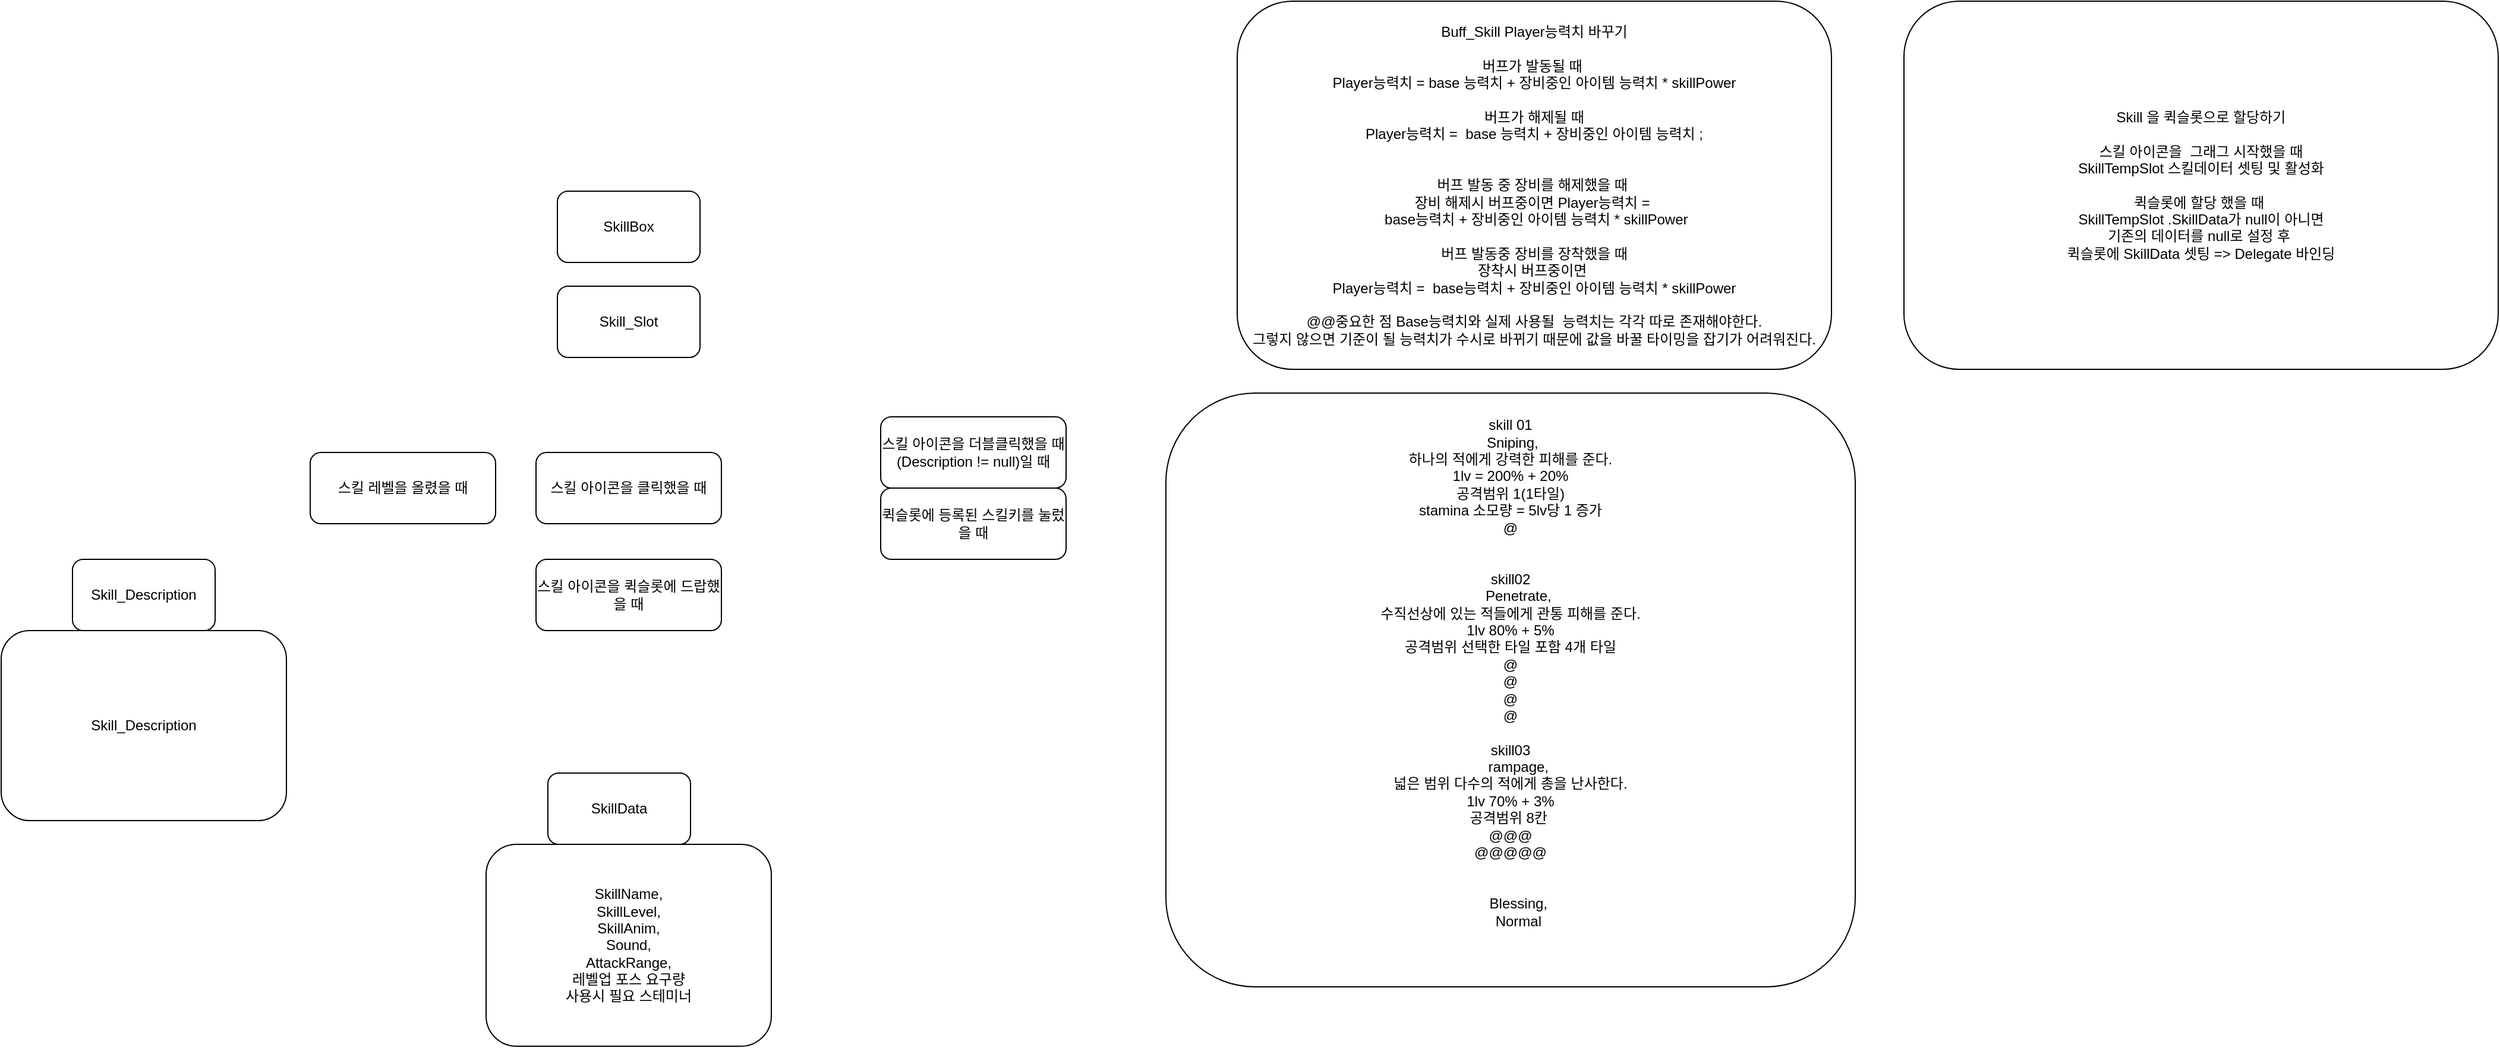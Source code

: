 <mxfile version="21.7.5" type="device">
  <diagram name="페이지-1" id="j8jdjy-5pEw3k468X--j">
    <mxGraphModel dx="2261" dy="2013" grid="1" gridSize="10" guides="1" tooltips="1" connect="1" arrows="1" fold="1" page="1" pageScale="1" pageWidth="827" pageHeight="1169" math="0" shadow="0">
      <root>
        <mxCell id="0" />
        <mxCell id="1" parent="0" />
        <mxCell id="vVRq3RwxEJTVXukWDLhj-1" value="SkillBox" style="rounded=1;whiteSpace=wrap;html=1;" parent="1" vertex="1">
          <mxGeometry x="338" y="110" width="120" height="60" as="geometry" />
        </mxCell>
        <mxCell id="vVRq3RwxEJTVXukWDLhj-2" value="스킬 레벨을 올렸을 때" style="rounded=1;whiteSpace=wrap;html=1;" parent="1" vertex="1">
          <mxGeometry x="130" y="330" width="156" height="60" as="geometry" />
        </mxCell>
        <mxCell id="vVRq3RwxEJTVXukWDLhj-3" value="스킬 아이콘을 클릭했을 때" style="rounded=1;whiteSpace=wrap;html=1;" parent="1" vertex="1">
          <mxGeometry x="320" y="330" width="156" height="60" as="geometry" />
        </mxCell>
        <mxCell id="vVRq3RwxEJTVXukWDLhj-4" value="스킬 아이콘을 퀵슬롯에 드랍했을 때" style="rounded=1;whiteSpace=wrap;html=1;" parent="1" vertex="1">
          <mxGeometry x="320" y="420" width="156" height="60" as="geometry" />
        </mxCell>
        <mxCell id="vVRq3RwxEJTVXukWDLhj-5" value="스킬 아이콘을 더블클릭했을 때(Description != null)일 때" style="rounded=1;whiteSpace=wrap;html=1;" parent="1" vertex="1">
          <mxGeometry x="610" y="300" width="156" height="60" as="geometry" />
        </mxCell>
        <mxCell id="vVRq3RwxEJTVXukWDLhj-6" value="퀵슬롯에 등록된 스킬키를 눌렀을 때" style="rounded=1;whiteSpace=wrap;html=1;" parent="1" vertex="1">
          <mxGeometry x="610" y="360" width="156" height="60" as="geometry" />
        </mxCell>
        <mxCell id="vVRq3RwxEJTVXukWDLhj-7" value="SkillData" style="rounded=1;whiteSpace=wrap;html=1;" parent="1" vertex="1">
          <mxGeometry x="330" y="600" width="120" height="60" as="geometry" />
        </mxCell>
        <mxCell id="vVRq3RwxEJTVXukWDLhj-8" value="SkillName,&lt;br&gt;SkillLevel,&lt;br&gt;SkillAnim,&lt;br&gt;Sound,&lt;br&gt;AttackRange,&lt;br&gt;레벨업 포스 요구량&lt;br&gt;사용시 필요 스테미너" style="rounded=1;whiteSpace=wrap;html=1;" parent="1" vertex="1">
          <mxGeometry x="278" y="660" width="240" height="170" as="geometry" />
        </mxCell>
        <mxCell id="vVRq3RwxEJTVXukWDLhj-9" value="Skill_Description" style="rounded=1;whiteSpace=wrap;html=1;" parent="1" vertex="1">
          <mxGeometry x="-70" y="420" width="120" height="60" as="geometry" />
        </mxCell>
        <mxCell id="vVRq3RwxEJTVXukWDLhj-10" value="Skill_Slot" style="rounded=1;whiteSpace=wrap;html=1;" parent="1" vertex="1">
          <mxGeometry x="338" y="190" width="120" height="60" as="geometry" />
        </mxCell>
        <mxCell id="64Uu2IGOEDXsRe1cQ7Ej-1" value="Skill_Description" style="rounded=1;whiteSpace=wrap;html=1;" parent="1" vertex="1">
          <mxGeometry x="-130" y="480" width="240" height="160" as="geometry" />
        </mxCell>
        <mxCell id="lLy5Xt37oyCrMtAwBrTJ-1" value="skill 01&lt;br&gt;&lt;div&gt;&amp;nbsp;Sniping,&lt;/div&gt;&lt;div&gt;하나의 적에게 강력한 피해를 준다.&lt;/div&gt;&lt;div&gt;1lv = 200% + 20%&lt;/div&gt;&lt;div&gt;공격범위 1(1타일)&lt;/div&gt;&lt;div&gt;stamina 소모량 = 5lv당 1 증가&lt;/div&gt;&lt;div&gt;@&lt;/div&gt;&lt;div&gt;&lt;br&gt;&lt;/div&gt;&lt;div&gt;&lt;br&gt;&lt;/div&gt;&lt;div&gt;skill02&lt;/div&gt;&lt;div&gt;&amp;nbsp; &amp;nbsp; Penetrate,&lt;/div&gt;&lt;div&gt;수직선상에 있는 적들에게 관통 피해를 준다.&lt;/div&gt;&lt;div&gt;1lv 80% + 5%&lt;/div&gt;&lt;div&gt;공격범위 선택한 타일 포함 4개 타일&lt;/div&gt;&lt;div&gt;@&lt;/div&gt;&lt;div&gt;@&lt;/div&gt;&lt;div&gt;@&lt;/div&gt;&lt;div&gt;@&lt;/div&gt;&lt;div&gt;&lt;br&gt;&lt;/div&gt;&lt;div&gt;skill03&lt;/div&gt;&lt;div&gt;&amp;nbsp; &amp;nbsp; rampage,&lt;/div&gt;&lt;div&gt;넓은 범위 다수의 적에게 총을 난사한다.&lt;/div&gt;&lt;div&gt;1lv 70% + 3%&lt;/div&gt;&lt;div&gt;공격범위 8칸&amp;nbsp;&lt;/div&gt;&lt;div&gt;@@@&lt;/div&gt;&lt;div&gt;@@@@@&lt;/div&gt;&lt;div&gt;&lt;br&gt;&lt;/div&gt;&lt;div&gt;&lt;br&gt;&lt;/div&gt;&lt;div&gt;&amp;nbsp; &amp;nbsp; Blessing,&lt;/div&gt;&lt;div&gt;&amp;nbsp; &amp;nbsp; Normal&lt;/div&gt;&lt;div&gt;&lt;br&gt;&lt;/div&gt;&lt;div&gt;&lt;br&gt;&lt;/div&gt;" style="rounded=1;whiteSpace=wrap;html=1;" parent="1" vertex="1">
          <mxGeometry x="850" y="280" width="580" height="500" as="geometry" />
        </mxCell>
        <mxCell id="n1IyFt9puTwrzS4PIKZz-1" value="Buff_Skill Player능력치 바꾸기&lt;br&gt;&lt;br&gt;버프가 발동될 때&amp;nbsp;&lt;br&gt;Player능력치 = base 능력치 + 장비중인 아이템 능력치 * skillPower&lt;br&gt;&lt;br&gt;버프가 해제될 때&lt;br&gt;Player능력치 =&amp;nbsp;&amp;nbsp;base 능력치 + 장비중인 아이템 능력치 ;&lt;br&gt;&lt;br&gt;&lt;br&gt;버프 발동 중 장비를 해제했을 때&amp;nbsp;&lt;br&gt;장비 해제시 버프중이면 Player능력치 =&amp;nbsp;&lt;br&gt;&amp;nbsp;base능력치 + 장비중인 아이템 능력치 * skillPower&lt;br&gt;&lt;br&gt;버프 발동중 장비를 장착했을 때&lt;br&gt;장착시 버프중이면&amp;nbsp;&lt;br&gt;Player능력치 =&amp;nbsp; base능력치 + 장비중인 아이템 능력치 * skillPower&lt;br&gt;&lt;br&gt;@@중요한 점 Base능력치와 실제 사용될&amp;nbsp; 능력치는 각각 따로 존재해야한다.&lt;br&gt;그렇지 않으면 기준이 될 능력치가 수시로 바뀌기 때문에 값을 바꿀 타이밍을 잡기가 어려워진다." style="rounded=1;whiteSpace=wrap;html=1;" parent="1" vertex="1">
          <mxGeometry x="910" y="-50" width="500" height="310" as="geometry" />
        </mxCell>
        <mxCell id="SYQOvFo16PBhs8ZywdMb-1" value="Skill 을 퀵슬롯으로 할당하기&lt;br&gt;&lt;br&gt;스킬 아이콘을&amp;nbsp; 그래그 시작했을 때&lt;br&gt;SkillTempSlot 스킬데이터 셋팅 및 활성화&lt;br&gt;&lt;br&gt;퀵슬롯에 할당 했을 때&amp;nbsp;&lt;br&gt;SkillTempSlot .SkillData가 null이 아니면&lt;br&gt;기존의 데이터를 null로 설정 후&amp;nbsp;&lt;br&gt;퀵슬롯에 SkillData 셋팅 =&amp;gt; Delegate 바인딩" style="rounded=1;whiteSpace=wrap;html=1;" vertex="1" parent="1">
          <mxGeometry x="1471" y="-50" width="500" height="310" as="geometry" />
        </mxCell>
      </root>
    </mxGraphModel>
  </diagram>
</mxfile>
